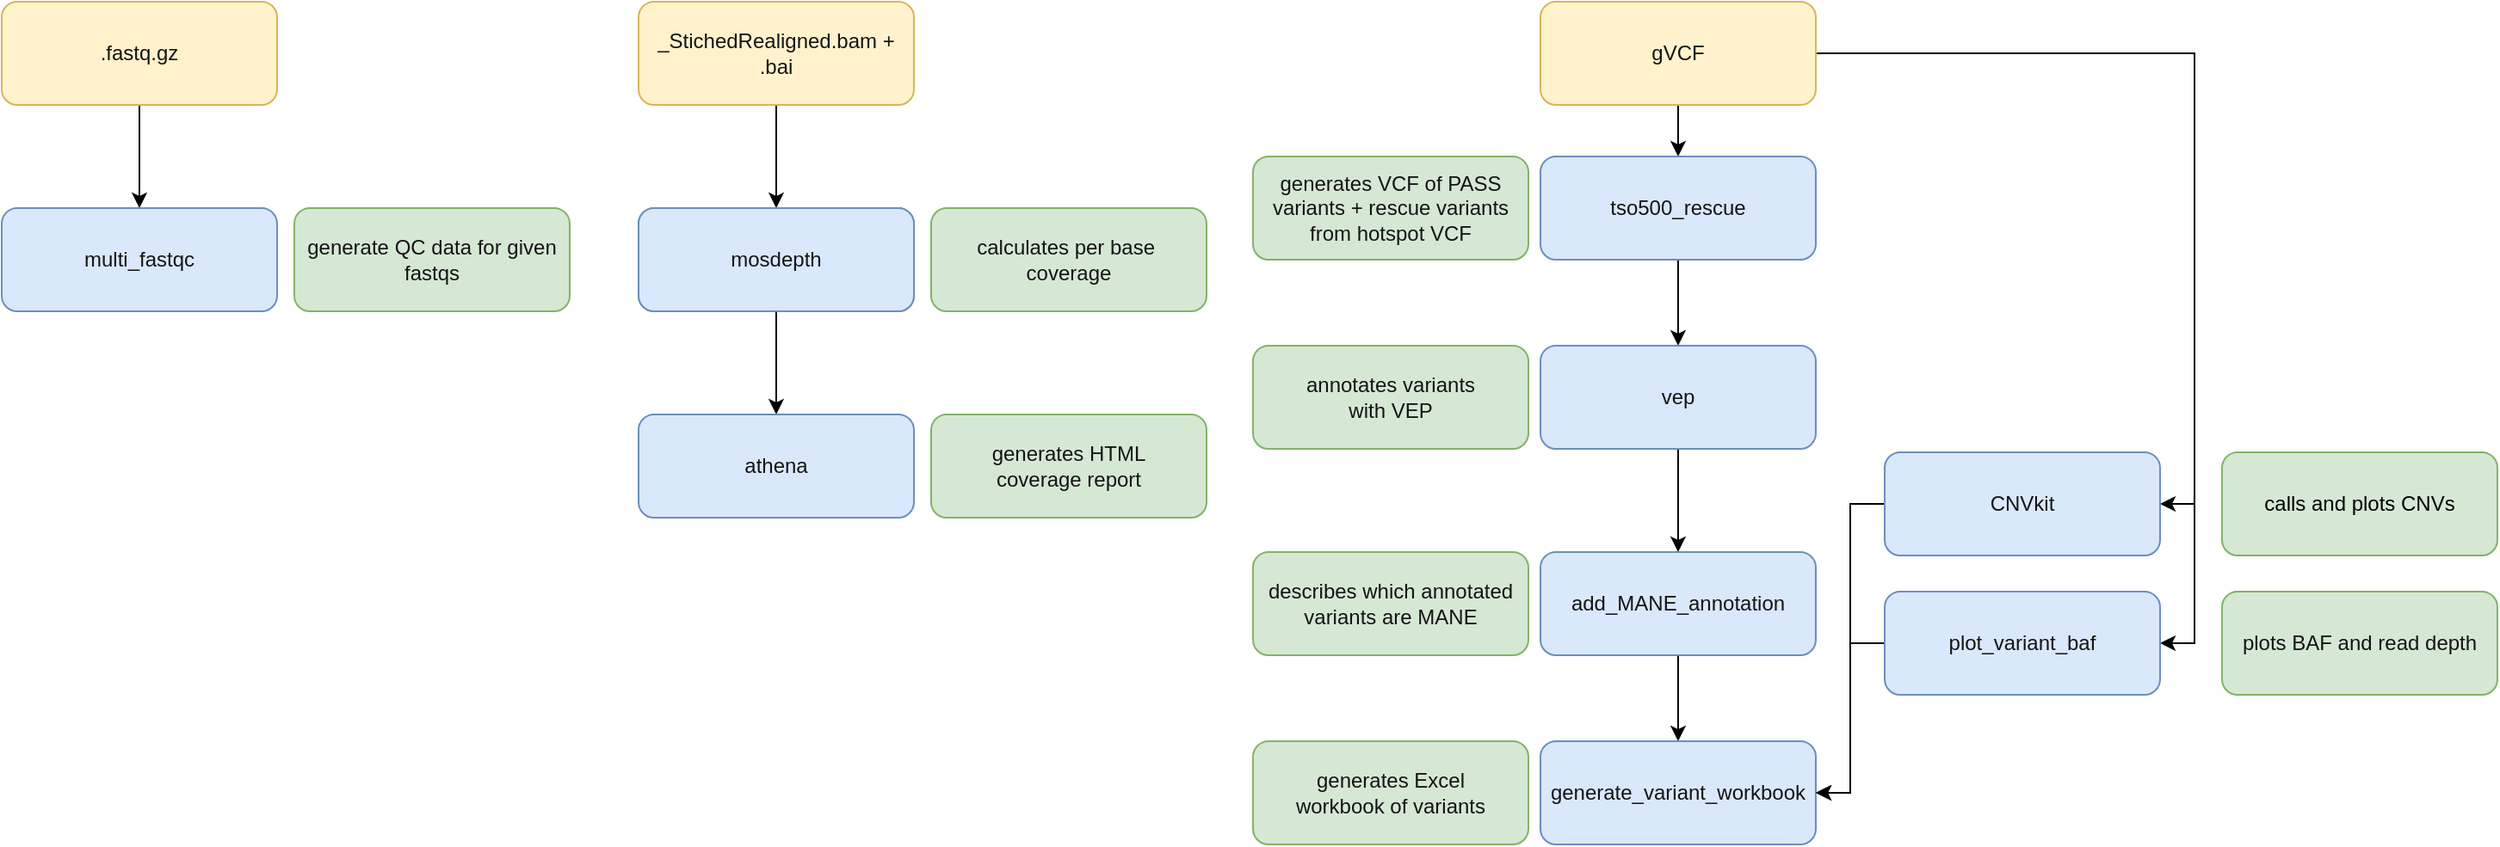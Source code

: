 <mxfile version="26.1.2">
  <diagram id="PSDq3CyHMtxt2TW0u1TF" name="Page-1">
    <mxGraphModel dx="1687" dy="854" grid="1" gridSize="10" guides="1" tooltips="1" connect="1" arrows="1" fold="1" page="1" pageScale="1" pageWidth="1700" pageHeight="1100" math="0" shadow="0">
      <root>
        <mxCell id="0" />
        <mxCell id="1" parent="0" />
        <mxCell id="5" value="" style="edgeStyle=none;html=1;fontColor=#141414;" parent="1" source="2" target="4" edge="1">
          <mxGeometry relative="1" as="geometry" />
        </mxCell>
        <mxCell id="2" value="_StichedRealigned.bam + .bai" style="rounded=1;whiteSpace=wrap;html=1;fillColor=#fff2cc;strokeColor=#d6b656;fontColor=#141414;" parent="1" vertex="1">
          <mxGeometry x="370" y="80" width="160" height="60" as="geometry" />
        </mxCell>
        <mxCell id="Kgg95P8LZzUQBvcJKJBw-30" value="" style="edgeStyle=orthogonalEdgeStyle;rounded=0;orthogonalLoop=1;jettySize=auto;html=1;" parent="1" source="3" target="6" edge="1">
          <mxGeometry relative="1" as="geometry" />
        </mxCell>
        <mxCell id="M7WASSR7C_pVIdHwJh2U-24" style="edgeStyle=orthogonalEdgeStyle;rounded=0;orthogonalLoop=1;jettySize=auto;html=1;entryX=1;entryY=0.5;entryDx=0;entryDy=0;" edge="1" parent="1" source="3" target="ZNWFcovSbcKA2WR7ny97-25">
          <mxGeometry relative="1" as="geometry" />
        </mxCell>
        <mxCell id="M7WASSR7C_pVIdHwJh2U-25" style="edgeStyle=orthogonalEdgeStyle;rounded=0;orthogonalLoop=1;jettySize=auto;html=1;entryX=1;entryY=0.5;entryDx=0;entryDy=0;" edge="1" parent="1" source="3" target="Kgg95P8LZzUQBvcJKJBw-24">
          <mxGeometry relative="1" as="geometry" />
        </mxCell>
        <mxCell id="3" value="gVCF" style="rounded=1;whiteSpace=wrap;html=1;fillColor=#fff2cc;strokeColor=#d6b656;fontColor=#141414;" parent="1" vertex="1">
          <mxGeometry x="894" y="80" width="160" height="60" as="geometry" />
        </mxCell>
        <mxCell id="13" value="" style="edgeStyle=none;html=1;fontColor=#141414;" parent="1" source="4" target="7" edge="1">
          <mxGeometry relative="1" as="geometry" />
        </mxCell>
        <mxCell id="4" value="&lt;font color=&quot;#141414&quot;&gt;mosdepth&lt;/font&gt;" style="rounded=1;whiteSpace=wrap;html=1;fillColor=#dae8fc;strokeColor=#6c8ebf;" parent="1" vertex="1">
          <mxGeometry x="370" y="200" width="160" height="60" as="geometry" />
        </mxCell>
        <mxCell id="11" value="" style="edgeStyle=none;html=1;fontColor=#141414;" parent="1" source="6" target="8" edge="1">
          <mxGeometry relative="1" as="geometry" />
        </mxCell>
        <mxCell id="6" value="&lt;font color=&quot;#141414&quot;&gt;tso500_rescue&lt;/font&gt;" style="rounded=1;whiteSpace=wrap;html=1;fillColor=#dae8fc;strokeColor=#6c8ebf;" parent="1" vertex="1">
          <mxGeometry x="894" y="170" width="160" height="60" as="geometry" />
        </mxCell>
        <mxCell id="7" value="&lt;font color=&quot;#141414&quot;&gt;athena&lt;/font&gt;" style="rounded=1;whiteSpace=wrap;html=1;fillColor=#dae8fc;strokeColor=#6c8ebf;" parent="1" vertex="1">
          <mxGeometry x="370" y="320" width="160" height="60" as="geometry" />
        </mxCell>
        <mxCell id="12" value="" style="edgeStyle=none;html=1;fontColor=#141414;" parent="1" target="9" edge="1">
          <mxGeometry relative="1" as="geometry">
            <mxPoint x="974" y="460" as="sourcePoint" />
            <Array as="points" />
          </mxGeometry>
        </mxCell>
        <mxCell id="ZNWFcovSbcKA2WR7ny97-29" style="edgeStyle=orthogonalEdgeStyle;rounded=0;orthogonalLoop=1;jettySize=auto;html=1;exitX=0.5;exitY=1;exitDx=0;exitDy=0;" parent="1" source="8" target="ZNWFcovSbcKA2WR7ny97-28" edge="1">
          <mxGeometry relative="1" as="geometry" />
        </mxCell>
        <mxCell id="8" value="&lt;font color=&quot;#141414&quot;&gt;vep&lt;/font&gt;" style="rounded=1;whiteSpace=wrap;html=1;fillColor=#dae8fc;strokeColor=#6c8ebf;" parent="1" vertex="1">
          <mxGeometry x="894" y="280" width="160" height="60" as="geometry" />
        </mxCell>
        <mxCell id="9" value="&lt;font color=&quot;#141414&quot;&gt;generate_variant_workbook&lt;/font&gt;" style="rounded=1;whiteSpace=wrap;html=1;fillColor=#dae8fc;strokeColor=#6c8ebf;" parent="1" vertex="1">
          <mxGeometry x="894" y="510" width="160" height="60" as="geometry" />
        </mxCell>
        <mxCell id="14" value="&lt;font color=&quot;#141414&quot;&gt;generates VCF of PASS variants + rescue variants from hotspot VCF&lt;/font&gt;" style="rounded=1;whiteSpace=wrap;html=1;fillColor=#d5e8d4;strokeColor=#82b366;" parent="1" vertex="1">
          <mxGeometry x="727" y="170" width="160" height="60" as="geometry" />
        </mxCell>
        <mxCell id="15" value="&lt;font color=&quot;#141414&quot;&gt;annotates variants&lt;br&gt;with VEP&lt;/font&gt;" style="rounded=1;whiteSpace=wrap;html=1;fillColor=#d5e8d4;strokeColor=#82b366;" parent="1" vertex="1">
          <mxGeometry x="727" y="280" width="160" height="60" as="geometry" />
        </mxCell>
        <mxCell id="16" value="&lt;font color=&quot;#141414&quot;&gt;generates Excel &lt;br&gt;workbook of variants&lt;/font&gt;" style="rounded=1;whiteSpace=wrap;html=1;fillColor=#d5e8d4;strokeColor=#82b366;" parent="1" vertex="1">
          <mxGeometry x="727" y="510" width="160" height="60" as="geometry" />
        </mxCell>
        <mxCell id="17" value="&lt;font color=&quot;#141414&quot;&gt;calculates per base&amp;nbsp;&lt;br&gt;coverage&lt;br&gt;&lt;/font&gt;" style="rounded=1;whiteSpace=wrap;html=1;fillColor=#d5e8d4;strokeColor=#82b366;" parent="1" vertex="1">
          <mxGeometry x="540" y="200" width="160" height="60" as="geometry" />
        </mxCell>
        <mxCell id="19" value="&lt;font color=&quot;#141414&quot;&gt;generates HTML&lt;br&gt;coverage report&lt;br&gt;&lt;/font&gt;" style="rounded=1;whiteSpace=wrap;html=1;fillColor=#d5e8d4;strokeColor=#82b366;" parent="1" vertex="1">
          <mxGeometry x="540" y="320" width="160" height="60" as="geometry" />
        </mxCell>
        <mxCell id="20" value="" style="edgeStyle=none;html=1;fontColor=#141414;" parent="1" source="21" target="22" edge="1">
          <mxGeometry relative="1" as="geometry" />
        </mxCell>
        <mxCell id="21" value=".fastq.gz" style="rounded=1;whiteSpace=wrap;html=1;fillColor=#fff2cc;strokeColor=#d6b656;fontColor=#141414;" parent="1" vertex="1">
          <mxGeometry y="80" width="160" height="60" as="geometry" />
        </mxCell>
        <mxCell id="22" value="&lt;font color=&quot;#141414&quot;&gt;multi_fastqc&lt;/font&gt;" style="rounded=1;whiteSpace=wrap;html=1;fillColor=#dae8fc;strokeColor=#6c8ebf;" parent="1" vertex="1">
          <mxGeometry y="200" width="160" height="60" as="geometry" />
        </mxCell>
        <mxCell id="23" value="&lt;font color=&quot;#141414&quot;&gt;generate QC data for given fastqs&lt;/font&gt;" style="rounded=1;whiteSpace=wrap;html=1;fillColor=#d5e8d4;strokeColor=#82b366;" parent="1" vertex="1">
          <mxGeometry x="170" y="200" width="160" height="60" as="geometry" />
        </mxCell>
        <mxCell id="ZNWFcovSbcKA2WR7ny97-24" value="&lt;font color=&quot;#141414&quot;&gt;mosdepth&lt;/font&gt;" style="rounded=1;whiteSpace=wrap;html=1;fillColor=#dae8fc;strokeColor=#6c8ebf;" parent="1" vertex="1">
          <mxGeometry x="370" y="200" width="160" height="60" as="geometry" />
        </mxCell>
        <mxCell id="Kgg95P8LZzUQBvcJKJBw-34" style="edgeStyle=orthogonalEdgeStyle;rounded=0;orthogonalLoop=1;jettySize=auto;html=1;entryX=1;entryY=0.5;entryDx=0;entryDy=0;" parent="1" source="ZNWFcovSbcKA2WR7ny97-25" target="9" edge="1">
          <mxGeometry relative="1" as="geometry" />
        </mxCell>
        <mxCell id="ZNWFcovSbcKA2WR7ny97-25" value="&lt;font color=&quot;#141414&quot;&gt;plot_variant_baf&lt;/font&gt;" style="rounded=1;whiteSpace=wrap;html=1;fillColor=#dae8fc;strokeColor=#6c8ebf;" parent="1" vertex="1">
          <mxGeometry x="1094" y="423" width="160" height="60" as="geometry" />
        </mxCell>
        <mxCell id="ZNWFcovSbcKA2WR7ny97-28" value="&lt;font color=&quot;#141414&quot;&gt;add_MANE_annotation&lt;/font&gt;" style="rounded=1;whiteSpace=wrap;html=1;fillColor=#dae8fc;strokeColor=#6c8ebf;" parent="1" vertex="1">
          <mxGeometry x="894" y="400" width="160" height="60" as="geometry" />
        </mxCell>
        <mxCell id="ZNWFcovSbcKA2WR7ny97-30" value="&lt;font color=&quot;#141414&quot;&gt;describes which annotated&lt;/font&gt;&lt;div&gt;&lt;font color=&quot;#141414&quot;&gt;variants are MANE&lt;/font&gt;&lt;/div&gt;" style="rounded=1;whiteSpace=wrap;html=1;fillColor=#d5e8d4;strokeColor=#82b366;" parent="1" vertex="1">
          <mxGeometry x="727" y="400" width="160" height="60" as="geometry" />
        </mxCell>
        <mxCell id="ZNWFcovSbcKA2WR7ny97-33" value="&lt;font color=&quot;#141414&quot;&gt;plots BAF and read depth&lt;/font&gt;" style="rounded=1;whiteSpace=wrap;html=1;fillColor=#d5e8d4;strokeColor=#82b366;" parent="1" vertex="1">
          <mxGeometry x="1290" y="423" width="160" height="60" as="geometry" />
        </mxCell>
        <mxCell id="Kgg95P8LZzUQBvcJKJBw-33" style="edgeStyle=orthogonalEdgeStyle;rounded=0;orthogonalLoop=1;jettySize=auto;html=1;entryX=1;entryY=0.5;entryDx=0;entryDy=0;" parent="1" source="Kgg95P8LZzUQBvcJKJBw-24" target="9" edge="1">
          <mxGeometry relative="1" as="geometry" />
        </mxCell>
        <mxCell id="Kgg95P8LZzUQBvcJKJBw-24" value="&lt;font color=&quot;#141414&quot;&gt;CNVkit&lt;/font&gt;" style="rounded=1;whiteSpace=wrap;html=1;fillColor=#dae8fc;strokeColor=#6c8ebf;" parent="1" vertex="1">
          <mxGeometry x="1094" y="342" width="160" height="60" as="geometry" />
        </mxCell>
        <mxCell id="Kgg95P8LZzUQBvcJKJBw-25" value="calls and plots CNVs" style="rounded=1;whiteSpace=wrap;html=1;fillColor=#d5e8d4;strokeColor=#82b366;" parent="1" vertex="1">
          <mxGeometry x="1290" y="342" width="160" height="60" as="geometry" />
        </mxCell>
      </root>
    </mxGraphModel>
  </diagram>
</mxfile>
